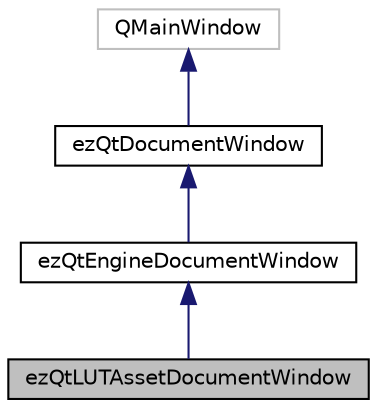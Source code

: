 digraph "ezQtLUTAssetDocumentWindow"
{
 // LATEX_PDF_SIZE
  edge [fontname="Helvetica",fontsize="10",labelfontname="Helvetica",labelfontsize="10"];
  node [fontname="Helvetica",fontsize="10",shape=record];
  Node1 [label="ezQtLUTAssetDocumentWindow",height=0.2,width=0.4,color="black", fillcolor="grey75", style="filled", fontcolor="black",tooltip=" "];
  Node2 -> Node1 [dir="back",color="midnightblue",fontsize="10",style="solid",fontname="Helvetica"];
  Node2 [label="ezQtEngineDocumentWindow",height=0.2,width=0.4,color="black", fillcolor="white", style="filled",URL="$db/df1/classez_qt_engine_document_window.htm",tooltip="Base class for all document windows that need a connection to the engine process, and might want to r..."];
  Node3 -> Node2 [dir="back",color="midnightblue",fontsize="10",style="solid",fontname="Helvetica"];
  Node3 [label="ezQtDocumentWindow",height=0.2,width=0.4,color="black", fillcolor="white", style="filled",URL="$d1/d13/classez_qt_document_window.htm",tooltip="Base class for all document windows. Handles the most basic document window management."];
  Node4 -> Node3 [dir="back",color="midnightblue",fontsize="10",style="solid",fontname="Helvetica"];
  Node4 [label="QMainWindow",height=0.2,width=0.4,color="grey75", fillcolor="white", style="filled",tooltip=" "];
}

